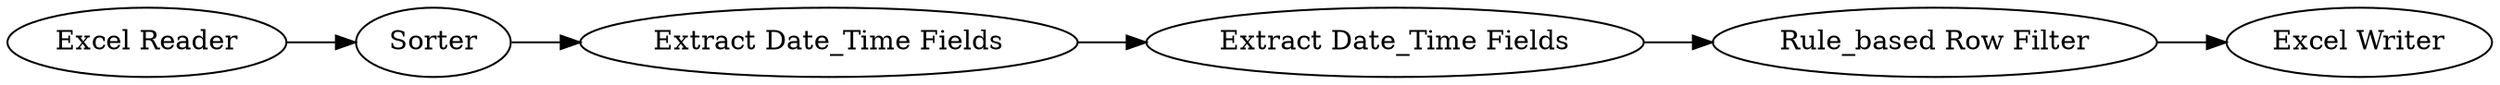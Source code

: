digraph {
	1 -> 17
	18 -> 19
	17 -> 10
	11 -> 18
	10 -> 11
	1 [label="Excel Reader"]
	11 [label="Extract Date_Time Fields"]
	18 [label="Rule_based Row Filter"]
	17 [label=Sorter]
	10 [label="Extract Date_Time Fields"]
	19 [label="Excel Writer"]
	rankdir=LR
}

